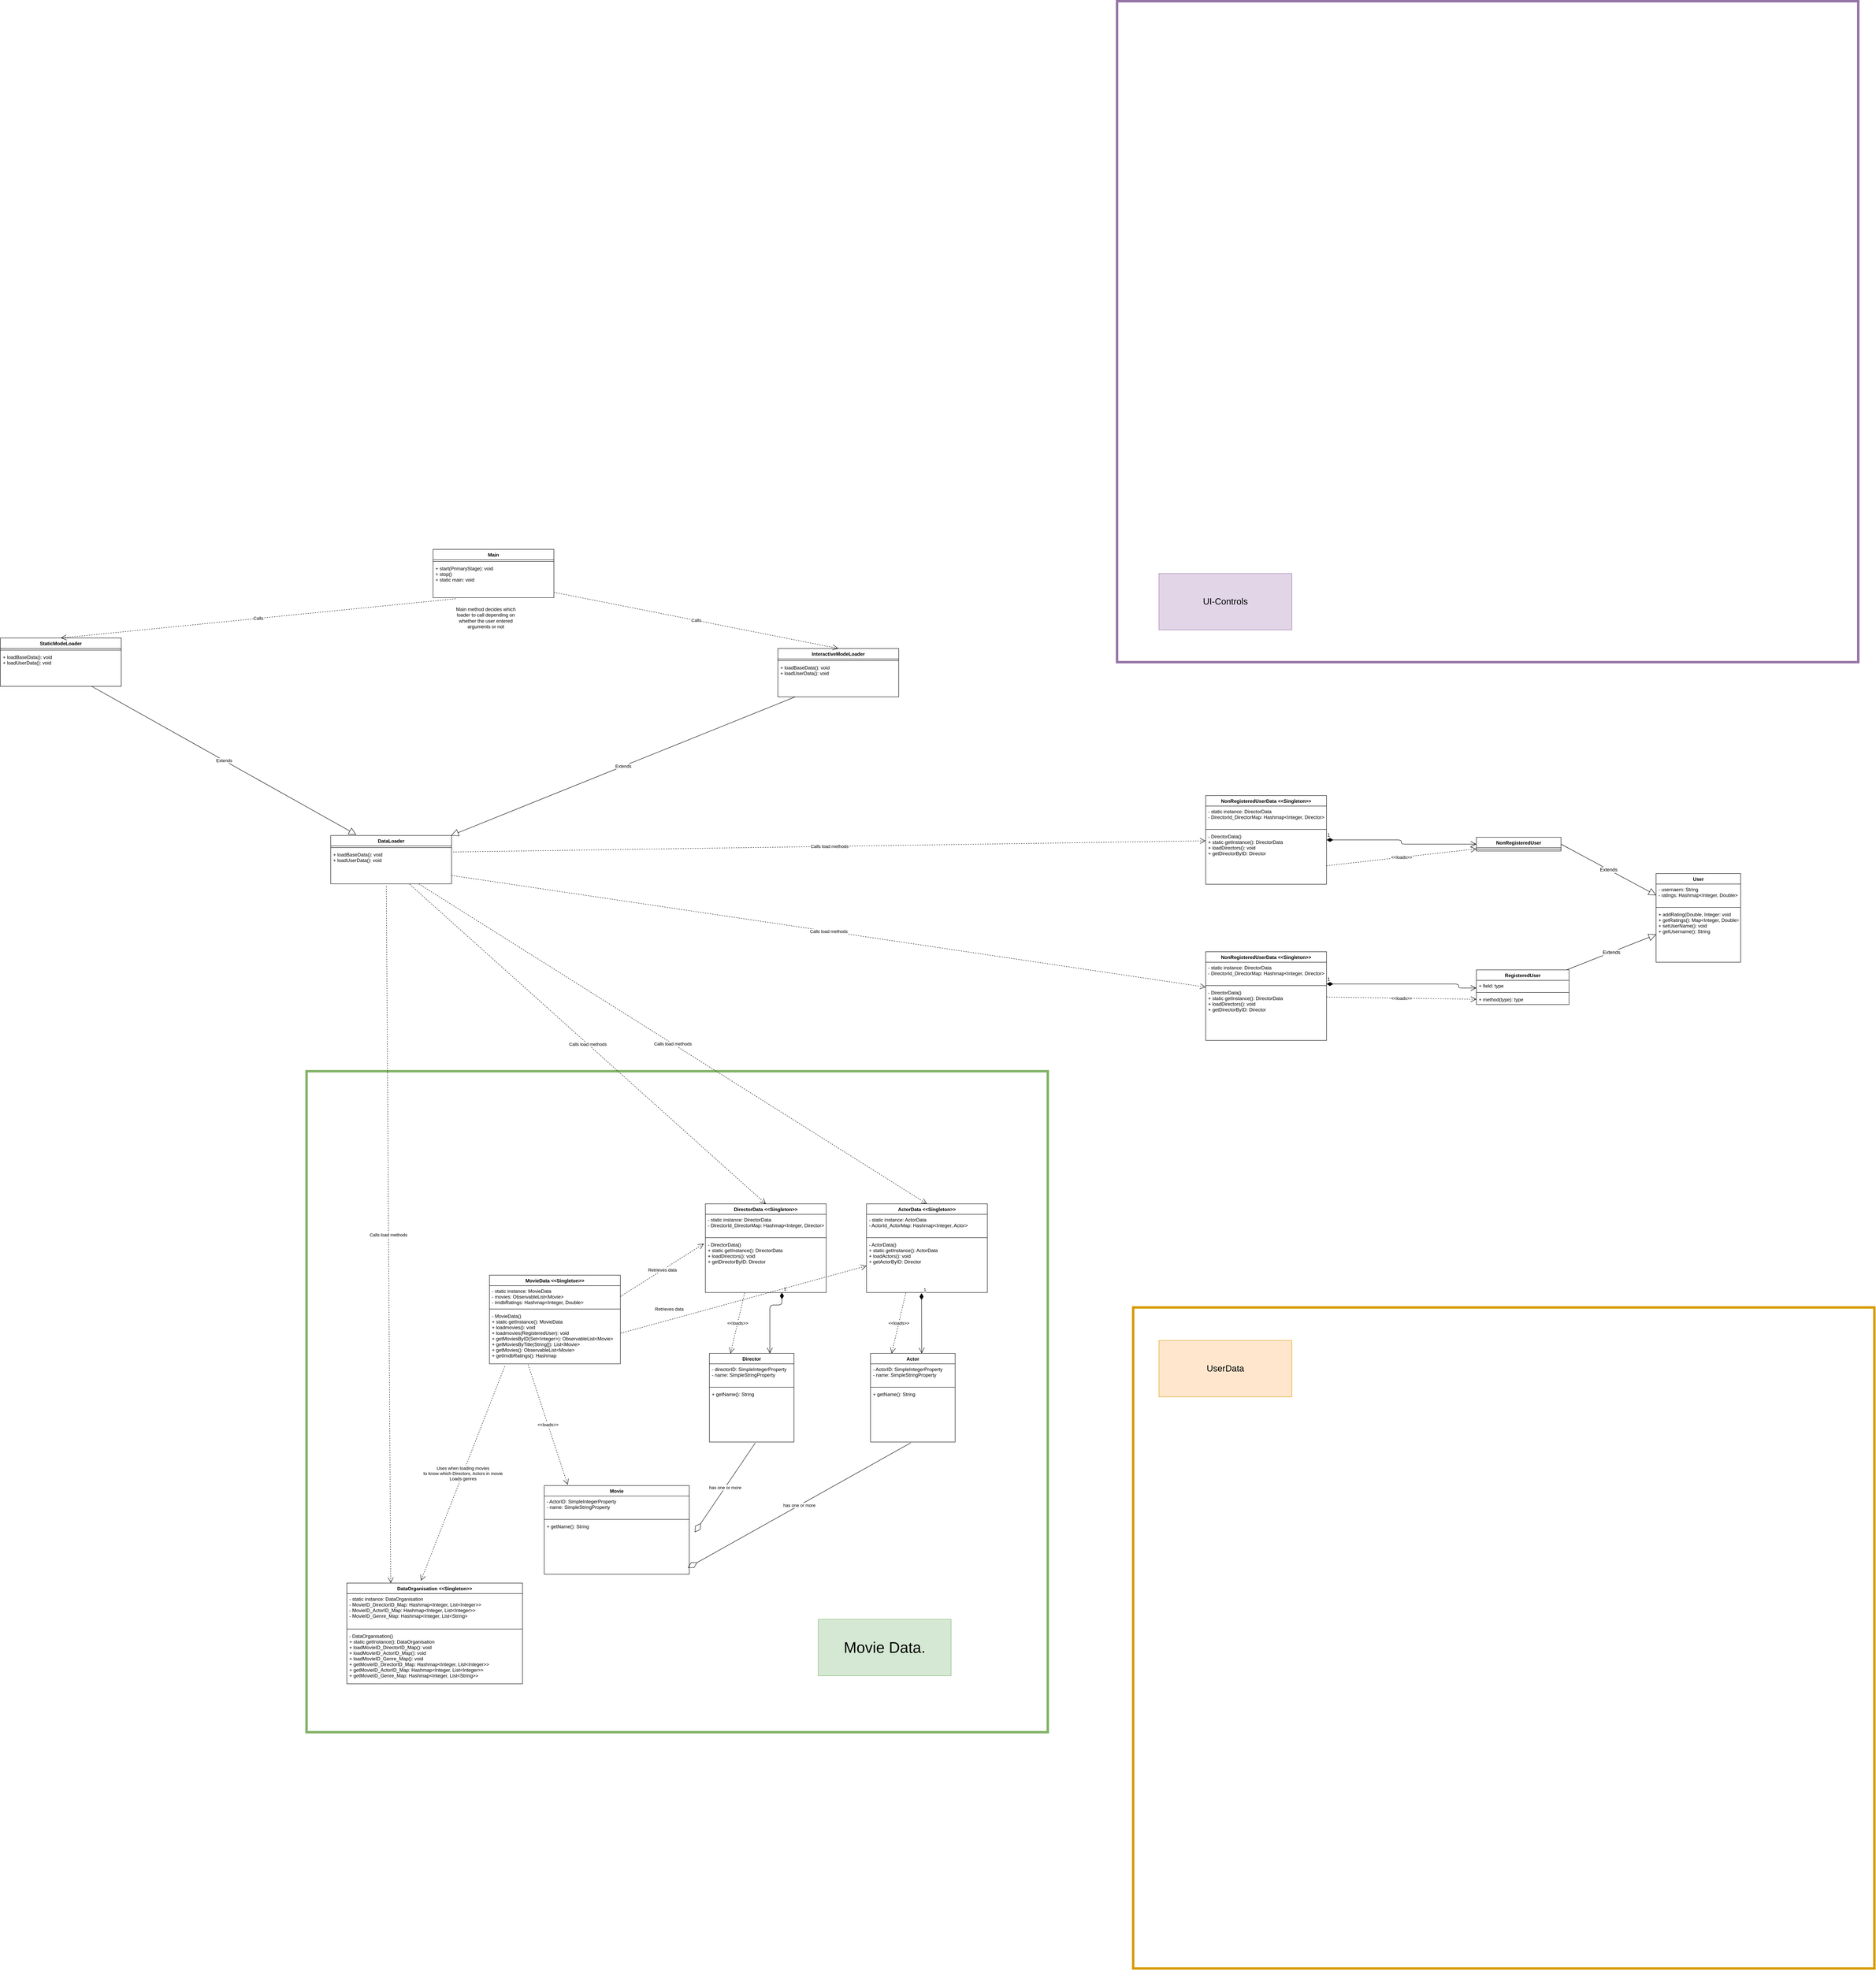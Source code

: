 <mxfile version="10.8.9" type="github"><diagram id="8HhKfUc6ZSLH47v5esoQ" name="Page-1"><mxGraphModel dx="2474" dy="3870" grid="1" gridSize="10" guides="1" tooltips="1" connect="1" arrows="1" fold="1" page="1" pageScale="1" pageWidth="850" pageHeight="1100" math="0" shadow="0"><root><mxCell id="0"/><mxCell id="1" parent="0"/><mxCell id="vW1QG-r1ZSbz3fZCaS7M-74" value="" style="rounded=0;whiteSpace=wrap;html=1;strokeWidth=6;fillColor=none;strokeColor=#d79b00;" vertex="1" parent="1"><mxGeometry x="1272" y="-34" width="1840" height="1640" as="geometry"/></mxCell><mxCell id="vW1QG-r1ZSbz3fZCaS7M-71" value="" style="rounded=0;whiteSpace=wrap;html=1;strokeWidth=6;fillColor=none;strokeColor=#82b366;" vertex="1" parent="1"><mxGeometry x="-780" y="-620" width="1840" height="1640" as="geometry"/></mxCell><mxCell id="vW1QG-r1ZSbz3fZCaS7M-1" value="Director" style="swimlane;fontStyle=1;align=center;verticalAlign=top;childLayout=stackLayout;horizontal=1;startSize=26;horizontalStack=0;resizeParent=1;resizeParentMax=0;resizeLast=0;collapsible=1;marginBottom=0;" vertex="1" parent="1"><mxGeometry x="220" y="80" width="210" height="220" as="geometry"/></mxCell><mxCell id="vW1QG-r1ZSbz3fZCaS7M-2" value="- directorID: SimpleIntegerProperty&#xA;- name: SimpleStringProperty&#xA;" style="text;strokeColor=none;fillColor=none;align=left;verticalAlign=top;spacingLeft=4;spacingRight=4;overflow=hidden;rotatable=0;points=[[0,0.5],[1,0.5]];portConstraint=eastwest;" vertex="1" parent="vW1QG-r1ZSbz3fZCaS7M-1"><mxGeometry y="26" width="210" height="54" as="geometry"/></mxCell><mxCell id="vW1QG-r1ZSbz3fZCaS7M-3" value="" style="line;strokeWidth=1;fillColor=none;align=left;verticalAlign=middle;spacingTop=-1;spacingLeft=3;spacingRight=3;rotatable=0;labelPosition=right;points=[];portConstraint=eastwest;" vertex="1" parent="vW1QG-r1ZSbz3fZCaS7M-1"><mxGeometry y="80" width="210" height="8" as="geometry"/></mxCell><mxCell id="vW1QG-r1ZSbz3fZCaS7M-4" value="+ getName(): String" style="text;strokeColor=none;fillColor=none;align=left;verticalAlign=top;spacingLeft=4;spacingRight=4;overflow=hidden;rotatable=0;points=[[0,0.5],[1,0.5]];portConstraint=eastwest;" vertex="1" parent="vW1QG-r1ZSbz3fZCaS7M-1"><mxGeometry y="88" width="210" height="132" as="geometry"/></mxCell><mxCell id="vW1QG-r1ZSbz3fZCaS7M-5" value="DirectorData &lt;&lt;Singleton&gt;&gt;" style="swimlane;fontStyle=1;align=center;verticalAlign=top;childLayout=stackLayout;horizontal=1;startSize=26;horizontalStack=0;resizeParent=1;resizeParentMax=0;resizeLast=0;collapsible=1;marginBottom=0;" vertex="1" parent="1"><mxGeometry x="210" y="-291" width="300" height="220" as="geometry"/></mxCell><mxCell id="vW1QG-r1ZSbz3fZCaS7M-6" value="- static instance: DirectorData&#xA;- DirectorId_DirectorMap: Hashmap&lt;Integer, Director&gt; &#xA;" style="text;strokeColor=none;fillColor=none;align=left;verticalAlign=top;spacingLeft=4;spacingRight=4;overflow=hidden;rotatable=0;points=[[0,0.5],[1,0.5]];portConstraint=eastwest;fontStyle=0" vertex="1" parent="vW1QG-r1ZSbz3fZCaS7M-5"><mxGeometry y="26" width="300" height="54" as="geometry"/></mxCell><mxCell id="vW1QG-r1ZSbz3fZCaS7M-7" value="" style="line;strokeWidth=1;fillColor=none;align=left;verticalAlign=middle;spacingTop=-1;spacingLeft=3;spacingRight=3;rotatable=0;labelPosition=right;points=[];portConstraint=eastwest;" vertex="1" parent="vW1QG-r1ZSbz3fZCaS7M-5"><mxGeometry y="80" width="300" height="8" as="geometry"/></mxCell><mxCell id="vW1QG-r1ZSbz3fZCaS7M-8" value="- DirectorData()&#xA;+ static getInstance(): DirectorData&#xA;+ loadDirectors(): void&#xA;+ getDirectorByID: Director&#xA;" style="text;strokeColor=none;fillColor=none;align=left;verticalAlign=top;spacingLeft=4;spacingRight=4;overflow=hidden;rotatable=0;points=[[0,0.5],[1,0.5]];portConstraint=eastwest;" vertex="1" parent="vW1QG-r1ZSbz3fZCaS7M-5"><mxGeometry y="88" width="300" height="132" as="geometry"/></mxCell><mxCell id="vW1QG-r1ZSbz3fZCaS7M-11" value="&amp;lt;&amp;lt;loads&amp;gt;&amp;gt;" style="endArrow=open;endSize=12;dashed=1;html=1;exitX=0.325;exitY=1.008;exitDx=0;exitDy=0;entryX=0.25;entryY=0;entryDx=0;entryDy=0;exitPerimeter=0;" edge="1" parent="1" source="vW1QG-r1ZSbz3fZCaS7M-8" target="vW1QG-r1ZSbz3fZCaS7M-1"><mxGeometry width="160" relative="1" as="geometry"><mxPoint x="220" y="270" as="sourcePoint"/><mxPoint x="380" y="270" as="targetPoint"/></mxGeometry></mxCell><mxCell id="vW1QG-r1ZSbz3fZCaS7M-12" value="1" style="endArrow=open;html=1;endSize=12;startArrow=diamondThin;startSize=14;startFill=1;edgeStyle=orthogonalEdgeStyle;align=left;verticalAlign=bottom;entryX=0.605;entryY=0;entryDx=0;entryDy=0;entryPerimeter=0;" edge="1" parent="1" source="vW1QG-r1ZSbz3fZCaS7M-8"><mxGeometry x="-1" y="3" relative="1" as="geometry"><mxPoint x="420" y="-69" as="sourcePoint"/><mxPoint x="370" y="80" as="targetPoint"/><Array as="points"><mxPoint x="400" y="-40"/><mxPoint x="370" y="-40"/></Array></mxGeometry></mxCell><mxCell id="vW1QG-r1ZSbz3fZCaS7M-13" value="Actor" style="swimlane;fontStyle=1;align=center;verticalAlign=top;childLayout=stackLayout;horizontal=1;startSize=26;horizontalStack=0;resizeParent=1;resizeParentMax=0;resizeLast=0;collapsible=1;marginBottom=0;" vertex="1" parent="1"><mxGeometry x="620" y="80" width="210" height="220" as="geometry"/></mxCell><mxCell id="vW1QG-r1ZSbz3fZCaS7M-14" value="- ActorID: SimpleIntegerProperty&#xA;- name: SimpleStringProperty&#xA;" style="text;strokeColor=none;fillColor=none;align=left;verticalAlign=top;spacingLeft=4;spacingRight=4;overflow=hidden;rotatable=0;points=[[0,0.5],[1,0.5]];portConstraint=eastwest;" vertex="1" parent="vW1QG-r1ZSbz3fZCaS7M-13"><mxGeometry y="26" width="210" height="54" as="geometry"/></mxCell><mxCell id="vW1QG-r1ZSbz3fZCaS7M-15" value="" style="line;strokeWidth=1;fillColor=none;align=left;verticalAlign=middle;spacingTop=-1;spacingLeft=3;spacingRight=3;rotatable=0;labelPosition=right;points=[];portConstraint=eastwest;" vertex="1" parent="vW1QG-r1ZSbz3fZCaS7M-13"><mxGeometry y="80" width="210" height="8" as="geometry"/></mxCell><mxCell id="vW1QG-r1ZSbz3fZCaS7M-16" value="+ getName(): String" style="text;strokeColor=none;fillColor=none;align=left;verticalAlign=top;spacingLeft=4;spacingRight=4;overflow=hidden;rotatable=0;points=[[0,0.5],[1,0.5]];portConstraint=eastwest;" vertex="1" parent="vW1QG-r1ZSbz3fZCaS7M-13"><mxGeometry y="88" width="210" height="132" as="geometry"/></mxCell><mxCell id="vW1QG-r1ZSbz3fZCaS7M-17" value="ActorData &lt;&lt;Singleton&gt;&gt;" style="swimlane;fontStyle=1;align=center;verticalAlign=top;childLayout=stackLayout;horizontal=1;startSize=26;horizontalStack=0;resizeParent=1;resizeParentMax=0;resizeLast=0;collapsible=1;marginBottom=0;" vertex="1" parent="1"><mxGeometry x="610" y="-291" width="300" height="220" as="geometry"/></mxCell><mxCell id="vW1QG-r1ZSbz3fZCaS7M-18" value="- static instance: ActorData&#xA;- ActorId_ActorMap: Hashmap&lt;Integer, Actor&gt; &#xA;" style="text;strokeColor=none;fillColor=none;align=left;verticalAlign=top;spacingLeft=4;spacingRight=4;overflow=hidden;rotatable=0;points=[[0,0.5],[1,0.5]];portConstraint=eastwest;fontStyle=0" vertex="1" parent="vW1QG-r1ZSbz3fZCaS7M-17"><mxGeometry y="26" width="300" height="54" as="geometry"/></mxCell><mxCell id="vW1QG-r1ZSbz3fZCaS7M-19" value="" style="line;strokeWidth=1;fillColor=none;align=left;verticalAlign=middle;spacingTop=-1;spacingLeft=3;spacingRight=3;rotatable=0;labelPosition=right;points=[];portConstraint=eastwest;" vertex="1" parent="vW1QG-r1ZSbz3fZCaS7M-17"><mxGeometry y="80" width="300" height="8" as="geometry"/></mxCell><mxCell id="vW1QG-r1ZSbz3fZCaS7M-20" value="- ActorData()&#xA;+ static getInstance(): ActorData&#xA;+ loadActors(): void&#xA;+ getActorByID: Director&#xA;" style="text;strokeColor=none;fillColor=none;align=left;verticalAlign=top;spacingLeft=4;spacingRight=4;overflow=hidden;rotatable=0;points=[[0,0.5],[1,0.5]];portConstraint=eastwest;" vertex="1" parent="vW1QG-r1ZSbz3fZCaS7M-17"><mxGeometry y="88" width="300" height="132" as="geometry"/></mxCell><mxCell id="vW1QG-r1ZSbz3fZCaS7M-21" value="&amp;lt;&amp;lt;loads&amp;gt;&amp;gt;" style="endArrow=open;endSize=12;dashed=1;html=1;exitX=0.325;exitY=1.008;exitDx=0;exitDy=0;entryX=0.25;entryY=0;entryDx=0;entryDy=0;exitPerimeter=0;" edge="1" parent="1" source="vW1QG-r1ZSbz3fZCaS7M-20" target="vW1QG-r1ZSbz3fZCaS7M-13"><mxGeometry width="160" relative="1" as="geometry"><mxPoint x="620" y="270" as="sourcePoint"/><mxPoint x="780" y="270" as="targetPoint"/></mxGeometry></mxCell><mxCell id="vW1QG-r1ZSbz3fZCaS7M-22" value="1" style="endArrow=open;html=1;endSize=12;startArrow=diamondThin;startSize=14;startFill=1;edgeStyle=orthogonalEdgeStyle;align=left;verticalAlign=bottom;entryX=0.605;entryY=0;entryDx=0;entryDy=0;entryPerimeter=0;" edge="1" parent="1" target="vW1QG-r1ZSbz3fZCaS7M-13"><mxGeometry x="-1" y="3" relative="1" as="geometry"><mxPoint x="746.667" y="-69.333" as="sourcePoint"/><mxPoint x="770" y="260" as="targetPoint"/><Array as="points"><mxPoint x="747" y="-40"/><mxPoint x="747" y="-40"/></Array></mxGeometry></mxCell><mxCell id="vW1QG-r1ZSbz3fZCaS7M-23" value="Movie" style="swimlane;fontStyle=1;align=center;verticalAlign=top;childLayout=stackLayout;horizontal=1;startSize=26;horizontalStack=0;resizeParent=1;resizeParentMax=0;resizeLast=0;collapsible=1;marginBottom=0;" vertex="1" parent="1"><mxGeometry x="-190" y="408" width="360" height="220" as="geometry"/></mxCell><mxCell id="vW1QG-r1ZSbz3fZCaS7M-24" value="- ActorID: SimpleIntegerProperty&#xA;- name: SimpleStringProperty&#xA;" style="text;strokeColor=none;fillColor=none;align=left;verticalAlign=top;spacingLeft=4;spacingRight=4;overflow=hidden;rotatable=0;points=[[0,0.5],[1,0.5]];portConstraint=eastwest;" vertex="1" parent="vW1QG-r1ZSbz3fZCaS7M-23"><mxGeometry y="26" width="360" height="54" as="geometry"/></mxCell><mxCell id="vW1QG-r1ZSbz3fZCaS7M-25" value="" style="line;strokeWidth=1;fillColor=none;align=left;verticalAlign=middle;spacingTop=-1;spacingLeft=3;spacingRight=3;rotatable=0;labelPosition=right;points=[];portConstraint=eastwest;" vertex="1" parent="vW1QG-r1ZSbz3fZCaS7M-23"><mxGeometry y="80" width="360" height="8" as="geometry"/></mxCell><mxCell id="vW1QG-r1ZSbz3fZCaS7M-26" value="+ getName(): String" style="text;strokeColor=none;fillColor=none;align=left;verticalAlign=top;spacingLeft=4;spacingRight=4;overflow=hidden;rotatable=0;points=[[0,0.5],[1,0.5]];portConstraint=eastwest;" vertex="1" parent="vW1QG-r1ZSbz3fZCaS7M-23"><mxGeometry y="88" width="360" height="132" as="geometry"/></mxCell><mxCell id="vW1QG-r1ZSbz3fZCaS7M-27" value="MovieData &lt;&lt;Singleton&gt;&gt;" style="swimlane;fontStyle=1;align=center;verticalAlign=top;childLayout=stackLayout;horizontal=1;startSize=26;horizontalStack=0;resizeParent=1;resizeParentMax=0;resizeLast=0;collapsible=1;marginBottom=0;" vertex="1" parent="1"><mxGeometry x="-326" y="-114" width="325" height="220" as="geometry"/></mxCell><mxCell id="vW1QG-r1ZSbz3fZCaS7M-28" value="- static instance: MovieData&#xA;- movies: ObservableList&lt;Movie&gt;&#xA;- imdbRatings: Hashmap&lt;Integer, Double&gt;&#xA;&#xA;" style="text;strokeColor=none;fillColor=none;align=left;verticalAlign=top;spacingLeft=4;spacingRight=4;overflow=hidden;rotatable=0;points=[[0,0.5],[1,0.5]];portConstraint=eastwest;fontStyle=0" vertex="1" parent="vW1QG-r1ZSbz3fZCaS7M-27"><mxGeometry y="26" width="325" height="54" as="geometry"/></mxCell><mxCell id="vW1QG-r1ZSbz3fZCaS7M-29" value="" style="line;strokeWidth=1;fillColor=none;align=left;verticalAlign=middle;spacingTop=-1;spacingLeft=3;spacingRight=3;rotatable=0;labelPosition=right;points=[];portConstraint=eastwest;" vertex="1" parent="vW1QG-r1ZSbz3fZCaS7M-27"><mxGeometry y="80" width="325" height="8" as="geometry"/></mxCell><mxCell id="vW1QG-r1ZSbz3fZCaS7M-30" value="- MovieData()&#xA;+ static getInstance(): MovieData&#xA;+ loadmovies(): void&#xA;+ loadmovies(RegisteredUser): void&#xA;+ getMoviesByID(Set&lt;Integer&gt;): ObservableList&lt;Movie&gt;&#xA;+ getMoviesByTitle(String[]): List&lt;Movie&gt;&#xA;+ getMovies(): ObservableList&lt;Movie&gt;&#xA;+ getImdbRatings(): Hashmap&#xA;&#xA;" style="text;strokeColor=none;fillColor=none;align=left;verticalAlign=top;spacingLeft=4;spacingRight=4;overflow=hidden;rotatable=0;points=[[0,0.5],[1,0.5]];portConstraint=eastwest;" vertex="1" parent="vW1QG-r1ZSbz3fZCaS7M-27"><mxGeometry y="88" width="325" height="132" as="geometry"/></mxCell><mxCell id="vW1QG-r1ZSbz3fZCaS7M-31" value="&amp;lt;&amp;lt;loads&amp;gt;&amp;gt;" style="endArrow=open;endSize=12;dashed=1;html=1;entryX=0.162;entryY=-0.009;entryDx=0;entryDy=0;entryPerimeter=0;exitX=0.295;exitY=1.015;exitDx=0;exitDy=0;exitPerimeter=0;" edge="1" parent="1" source="vW1QG-r1ZSbz3fZCaS7M-30" target="vW1QG-r1ZSbz3fZCaS7M-23"><mxGeometry width="160" relative="1" as="geometry"><mxPoint x="282" y="870" as="sourcePoint"/><mxPoint x="282" y="580" as="targetPoint"/></mxGeometry></mxCell><mxCell id="vW1QG-r1ZSbz3fZCaS7M-33" value="has one or more" style="endArrow=diamondThin;endFill=0;endSize=24;html=1;entryX=1.038;entryY=0.212;entryDx=0;entryDy=0;exitX=0.543;exitY=1.015;exitDx=0;exitDy=0;exitPerimeter=0;entryPerimeter=0;" edge="1" parent="1" source="vW1QG-r1ZSbz3fZCaS7M-4" target="vW1QG-r1ZSbz3fZCaS7M-26"><mxGeometry width="160" relative="1" as="geometry"><mxPoint x="10" y="1120" as="sourcePoint"/><mxPoint x="170" y="1120" as="targetPoint"/></mxGeometry></mxCell><mxCell id="vW1QG-r1ZSbz3fZCaS7M-34" value="has one or more" style="endArrow=diamondThin;endFill=0;endSize=24;html=1;entryX=0.99;entryY=0.879;entryDx=0;entryDy=0;exitX=0.476;exitY=1.015;exitDx=0;exitDy=0;exitPerimeter=0;entryPerimeter=0;" edge="1" parent="1" source="vW1QG-r1ZSbz3fZCaS7M-16" target="vW1QG-r1ZSbz3fZCaS7M-26"><mxGeometry width="160" relative="1" as="geometry"><mxPoint x="335" y="302" as="sourcePoint"/><mxPoint x="483" y="430" as="targetPoint"/></mxGeometry></mxCell><mxCell id="vW1QG-r1ZSbz3fZCaS7M-35" value="DataOrganisation &lt;&lt;Singleton&gt;&gt;" style="swimlane;fontStyle=1;align=center;verticalAlign=top;childLayout=stackLayout;horizontal=1;startSize=26;horizontalStack=0;resizeParent=1;resizeParentMax=0;resizeLast=0;collapsible=1;marginBottom=0;" vertex="1" parent="1"><mxGeometry x="-680" y="650" width="436" height="250" as="geometry"/></mxCell><mxCell id="vW1QG-r1ZSbz3fZCaS7M-36" value="- static instance: DataOrganisation&#xA;- MovieID_DirectorID_Map: Hashmap&lt;Integer, List&lt;Integer&gt;&gt;&#xA;- MovieID_ActorID_Map: Hashmap&lt;Integer, List&lt;Integer&gt;&gt; &#xA;- MovieID_Genre_Map: Hashmap&lt;Integer, List&lt;String&gt; &#xA;" style="text;strokeColor=none;fillColor=none;align=left;verticalAlign=top;spacingLeft=4;spacingRight=4;overflow=hidden;rotatable=0;points=[[0,0.5],[1,0.5]];portConstraint=eastwest;fontStyle=0" vertex="1" parent="vW1QG-r1ZSbz3fZCaS7M-35"><mxGeometry y="26" width="436" height="84" as="geometry"/></mxCell><mxCell id="vW1QG-r1ZSbz3fZCaS7M-37" value="" style="line;strokeWidth=1;fillColor=none;align=left;verticalAlign=middle;spacingTop=-1;spacingLeft=3;spacingRight=3;rotatable=0;labelPosition=right;points=[];portConstraint=eastwest;" vertex="1" parent="vW1QG-r1ZSbz3fZCaS7M-35"><mxGeometry y="110" width="436" height="8" as="geometry"/></mxCell><mxCell id="vW1QG-r1ZSbz3fZCaS7M-38" value="- DataOrganisation()&#xA;+ static getInstance(): DataOrganisation&#xA;+ loadMovieID_DirectorID_Map(): void&#xA;+ loadMovieID_ActorID_Map(): void&#xA;+ loadMovieID_Genre_Map(): void&#xA;+ getMovieID_DirectorID_Map: Hashmap&lt;Integer, List&lt;Integer&gt;&gt;&#xA;+ getMovieID_ActorID_Map: Hashmap&lt;Integer, List&lt;Integer&gt;&gt;&#xA;+ getMovieID_Genre_Map: Hashmap&lt;Integer, List&lt;String&gt;&gt;&#xA;" style="text;strokeColor=none;fillColor=none;align=left;verticalAlign=top;spacingLeft=4;spacingRight=4;overflow=hidden;rotatable=0;points=[[0,0.5],[1,0.5]];portConstraint=eastwest;" vertex="1" parent="vW1QG-r1ZSbz3fZCaS7M-35"><mxGeometry y="118" width="436" height="132" as="geometry"/></mxCell><mxCell id="vW1QG-r1ZSbz3fZCaS7M-39" value="DataLoader" style="swimlane;fontStyle=1;align=center;verticalAlign=top;childLayout=stackLayout;horizontal=1;startSize=26;horizontalStack=0;resizeParent=1;resizeParentMax=0;resizeLast=0;collapsible=1;marginBottom=0;" vertex="1" parent="1"><mxGeometry x="-720" y="-1205" width="300" height="120" as="geometry"/></mxCell><mxCell id="vW1QG-r1ZSbz3fZCaS7M-41" value="" style="line;strokeWidth=1;fillColor=none;align=left;verticalAlign=middle;spacingTop=-1;spacingLeft=3;spacingRight=3;rotatable=0;labelPosition=right;points=[];portConstraint=eastwest;" vertex="1" parent="vW1QG-r1ZSbz3fZCaS7M-39"><mxGeometry y="26" width="300" height="8" as="geometry"/></mxCell><mxCell id="vW1QG-r1ZSbz3fZCaS7M-42" value="+ loadBaseData(): void&#xA;+ loadUserData(): void&#xA;&#xA;" style="text;strokeColor=none;fillColor=none;align=left;verticalAlign=top;spacingLeft=4;spacingRight=4;overflow=hidden;rotatable=0;points=[[0,0.5],[1,0.5]];portConstraint=eastwest;" vertex="1" parent="vW1QG-r1ZSbz3fZCaS7M-39"><mxGeometry y="34" width="300" height="86" as="geometry"/></mxCell><mxCell id="vW1QG-r1ZSbz3fZCaS7M-43" value="&lt;div&gt;Uses when loading movies &lt;br&gt;&lt;/div&gt;&lt;div&gt;to know which Directors, Actors in movie&lt;/div&gt;&lt;div&gt;Loads genres&lt;br&gt;&lt;/div&gt;" style="endArrow=open;endSize=12;dashed=1;html=1;exitX=0.117;exitY=1.045;exitDx=0;exitDy=0;entryX=0.422;entryY=-0.024;entryDx=0;entryDy=0;entryPerimeter=0;exitPerimeter=0;" edge="1" parent="1" source="vW1QG-r1ZSbz3fZCaS7M-30" target="vW1QG-r1ZSbz3fZCaS7M-35"><mxGeometry width="160" relative="1" as="geometry"><mxPoint x="-680" y="1120" as="sourcePoint"/><mxPoint x="-520" y="1120" as="targetPoint"/></mxGeometry></mxCell><mxCell id="vW1QG-r1ZSbz3fZCaS7M-46" value="Retrieves data" style="endArrow=open;endSize=12;dashed=1;html=1;entryX=-0.013;entryY=0.083;entryDx=0;entryDy=0;entryPerimeter=0;exitX=1;exitY=0.5;exitDx=0;exitDy=0;" edge="1" parent="1" source="vW1QG-r1ZSbz3fZCaS7M-28" target="vW1QG-r1ZSbz3fZCaS7M-8"><mxGeometry width="160" relative="1" as="geometry"><mxPoint x="10" y="-36" as="sourcePoint"/><mxPoint x="170" y="-36" as="targetPoint"/></mxGeometry></mxCell><mxCell id="vW1QG-r1ZSbz3fZCaS7M-47" value="Retrieves data" style="endArrow=open;endSize=12;dashed=1;html=1;entryX=0;entryY=0.5;entryDx=0;entryDy=0;" edge="1" parent="1" target="vW1QG-r1ZSbz3fZCaS7M-20"><mxGeometry x="-0.584" y="26" width="160" relative="1" as="geometry"><mxPoint y="30" as="sourcePoint"/><mxPoint x="220" y="-88" as="targetPoint"/><mxPoint as="offset"/></mxGeometry></mxCell><mxCell id="vW1QG-r1ZSbz3fZCaS7M-48" value="Calls load methods" style="endArrow=open;endSize=12;dashed=1;html=1;exitX=0.46;exitY=1.07;exitDx=0;exitDy=0;exitPerimeter=0;entryX=0.25;entryY=0;entryDx=0;entryDy=0;" edge="1" parent="1" source="vW1QG-r1ZSbz3fZCaS7M-42" target="vW1QG-r1ZSbz3fZCaS7M-35"><mxGeometry width="160" relative="1" as="geometry"><mxPoint x="-680" y="920" as="sourcePoint"/><mxPoint x="-540" y="-280" as="targetPoint"/></mxGeometry></mxCell><mxCell id="vW1QG-r1ZSbz3fZCaS7M-49" value="Calls load methods" style="endArrow=open;endSize=12;dashed=1;html=1;exitX=0.653;exitY=1.012;exitDx=0;exitDy=0;exitPerimeter=0;entryX=0.5;entryY=0;entryDx=0;entryDy=0;" edge="1" parent="1" source="vW1QG-r1ZSbz3fZCaS7M-42" target="vW1QG-r1ZSbz3fZCaS7M-5"><mxGeometry width="160" relative="1" as="geometry"><mxPoint x="-462" y="-666" as="sourcePoint"/><mxPoint x="-490" y="650" as="targetPoint"/></mxGeometry></mxCell><mxCell id="vW1QG-r1ZSbz3fZCaS7M-50" value="Calls load methods" style="endArrow=open;endSize=12;dashed=1;html=1;entryX=0.5;entryY=0;entryDx=0;entryDy=0;" edge="1" parent="1" source="vW1QG-r1ZSbz3fZCaS7M-42" target="vW1QG-r1ZSbz3fZCaS7M-17"><mxGeometry width="160" relative="1" as="geometry"><mxPoint x="-460" y="-970" as="sourcePoint"/><mxPoint x="444" y="-366" as="targetPoint"/></mxGeometry></mxCell><mxCell id="vW1QG-r1ZSbz3fZCaS7M-51" value="StaticModeLoader" style="swimlane;fontStyle=1;align=center;verticalAlign=top;childLayout=stackLayout;horizontal=1;startSize=26;horizontalStack=0;resizeParent=1;resizeParentMax=0;resizeLast=0;collapsible=1;marginBottom=0;" vertex="1" parent="1"><mxGeometry x="-1540" y="-1695" width="300" height="120" as="geometry"/></mxCell><mxCell id="vW1QG-r1ZSbz3fZCaS7M-52" value="" style="line;strokeWidth=1;fillColor=none;align=left;verticalAlign=middle;spacingTop=-1;spacingLeft=3;spacingRight=3;rotatable=0;labelPosition=right;points=[];portConstraint=eastwest;" vertex="1" parent="vW1QG-r1ZSbz3fZCaS7M-51"><mxGeometry y="26" width="300" height="8" as="geometry"/></mxCell><mxCell id="vW1QG-r1ZSbz3fZCaS7M-53" value="+ loadBaseData(): void&#xA;+ loadUserData(): void&#xA;&#xA;" style="text;strokeColor=none;fillColor=none;align=left;verticalAlign=top;spacingLeft=4;spacingRight=4;overflow=hidden;rotatable=0;points=[[0,0.5],[1,0.5]];portConstraint=eastwest;" vertex="1" parent="vW1QG-r1ZSbz3fZCaS7M-51"><mxGeometry y="34" width="300" height="86" as="geometry"/></mxCell><mxCell id="vW1QG-r1ZSbz3fZCaS7M-54" value="InteractiveModeLoader" style="swimlane;fontStyle=1;align=center;verticalAlign=top;childLayout=stackLayout;horizontal=1;startSize=26;horizontalStack=0;resizeParent=1;resizeParentMax=0;resizeLast=0;collapsible=1;marginBottom=0;" vertex="1" parent="1"><mxGeometry x="390" y="-1669" width="300" height="120" as="geometry"/></mxCell><mxCell id="vW1QG-r1ZSbz3fZCaS7M-55" value="" style="line;strokeWidth=1;fillColor=none;align=left;verticalAlign=middle;spacingTop=-1;spacingLeft=3;spacingRight=3;rotatable=0;labelPosition=right;points=[];portConstraint=eastwest;" vertex="1" parent="vW1QG-r1ZSbz3fZCaS7M-54"><mxGeometry y="26" width="300" height="8" as="geometry"/></mxCell><mxCell id="vW1QG-r1ZSbz3fZCaS7M-56" value="+ loadBaseData(): void&#xA;+ loadUserData(): void&#xA;&#xA;" style="text;strokeColor=none;fillColor=none;align=left;verticalAlign=top;spacingLeft=4;spacingRight=4;overflow=hidden;rotatable=0;points=[[0,0.5],[1,0.5]];portConstraint=eastwest;" vertex="1" parent="vW1QG-r1ZSbz3fZCaS7M-54"><mxGeometry y="34" width="300" height="86" as="geometry"/></mxCell><mxCell id="vW1QG-r1ZSbz3fZCaS7M-57" value="Extends" style="endArrow=block;endSize=16;endFill=0;html=1;entryX=0.211;entryY=-0.017;entryDx=0;entryDy=0;entryPerimeter=0;" edge="1" parent="1" source="vW1QG-r1ZSbz3fZCaS7M-53" target="vW1QG-r1ZSbz3fZCaS7M-39"><mxGeometry width="160" relative="1" as="geometry"><mxPoint x="-730" y="-345" as="sourcePoint"/><mxPoint x="-430" y="-1275" as="targetPoint"/></mxGeometry></mxCell><mxCell id="vW1QG-r1ZSbz3fZCaS7M-59" value="Extends" style="endArrow=block;endSize=16;endFill=0;html=1;" edge="1" parent="1" source="vW1QG-r1ZSbz3fZCaS7M-56" target="vW1QG-r1ZSbz3fZCaS7M-39"><mxGeometry width="160" relative="1" as="geometry"><mxPoint x="-230" y="-1355" as="sourcePoint"/><mxPoint x="-298" y="-1211" as="targetPoint"/></mxGeometry></mxCell><mxCell id="vW1QG-r1ZSbz3fZCaS7M-60" value="Main" style="swimlane;fontStyle=1;align=center;verticalAlign=top;childLayout=stackLayout;horizontal=1;startSize=26;horizontalStack=0;resizeParent=1;resizeParentMax=0;resizeLast=0;collapsible=1;marginBottom=0;" vertex="1" parent="1"><mxGeometry x="-466" y="-1915" width="300" height="120" as="geometry"/></mxCell><mxCell id="vW1QG-r1ZSbz3fZCaS7M-61" value="" style="line;strokeWidth=1;fillColor=none;align=left;verticalAlign=middle;spacingTop=-1;spacingLeft=3;spacingRight=3;rotatable=0;labelPosition=right;points=[];portConstraint=eastwest;" vertex="1" parent="vW1QG-r1ZSbz3fZCaS7M-60"><mxGeometry y="26" width="300" height="8" as="geometry"/></mxCell><mxCell id="vW1QG-r1ZSbz3fZCaS7M-62" value="+ start(PrimaryStage): void&#xA;+ stop()&#xA;+ static main: void&#xA;" style="text;strokeColor=none;fillColor=none;align=left;verticalAlign=top;spacingLeft=4;spacingRight=4;overflow=hidden;rotatable=0;points=[[0,0.5],[1,0.5]];portConstraint=eastwest;" vertex="1" parent="vW1QG-r1ZSbz3fZCaS7M-60"><mxGeometry y="34" width="300" height="86" as="geometry"/></mxCell><mxCell id="vW1QG-r1ZSbz3fZCaS7M-66" value="Calls" style="endArrow=open;endSize=12;dashed=1;html=1;exitX=0.187;exitY=1.031;exitDx=0;exitDy=0;exitPerimeter=0;entryX=0.5;entryY=0;entryDx=0;entryDy=0;" edge="1" parent="1" source="vW1QG-r1ZSbz3fZCaS7M-62" target="vW1QG-r1ZSbz3fZCaS7M-51"><mxGeometry width="160" relative="1" as="geometry"><mxPoint x="-390" y="-1715" as="sourcePoint"/><mxPoint x="-230" y="-1715" as="targetPoint"/></mxGeometry></mxCell><mxCell id="vW1QG-r1ZSbz3fZCaS7M-67" value="Calls" style="endArrow=open;endSize=12;dashed=1;html=1;entryX=0.5;entryY=0;entryDx=0;entryDy=0;" edge="1" parent="1" source="vW1QG-r1ZSbz3fZCaS7M-62" target="vW1QG-r1ZSbz3fZCaS7M-54"><mxGeometry width="160" relative="1" as="geometry"><mxPoint x="-143.5" y="-1780.833" as="sourcePoint"/><mxPoint x="-263.5" y="-1463.5" as="targetPoint"/></mxGeometry></mxCell><mxCell id="vW1QG-r1ZSbz3fZCaS7M-69" value="Main method decides which loader to call depending on whether the user entered arguments or not" style="text;html=1;strokeColor=none;fillColor=none;align=center;verticalAlign=middle;whiteSpace=wrap;rounded=0;" vertex="1" parent="1"><mxGeometry x="-420" y="-1755" width="170" height="20" as="geometry"/></mxCell><mxCell id="vW1QG-r1ZSbz3fZCaS7M-73" value="&lt;div style=&quot;font-size: 38px&quot;&gt;Movie Data.&lt;/div&gt;" style="text;html=1;strokeColor=#82b366;fillColor=#d5e8d4;align=center;verticalAlign=middle;whiteSpace=wrap;rounded=0;fontSize=22;" vertex="1" parent="1"><mxGeometry x="490" y="740" width="330" height="140" as="geometry"/></mxCell><mxCell id="vW1QG-r1ZSbz3fZCaS7M-75" value="UserData" style="text;html=1;strokeColor=#d79b00;fillColor=#ffe6cc;align=center;verticalAlign=middle;whiteSpace=wrap;rounded=0;fontSize=22;" vertex="1" parent="1"><mxGeometry x="1336" y="48" width="330" height="140" as="geometry"/></mxCell><mxCell id="vW1QG-r1ZSbz3fZCaS7M-76" value="" style="rounded=0;whiteSpace=wrap;html=1;strokeWidth=6;fillColor=none;strokeColor=#9673a6;" vertex="1" parent="1"><mxGeometry x="1232" y="-3275" width="1840" height="1640" as="geometry"/></mxCell><mxCell id="vW1QG-r1ZSbz3fZCaS7M-77" value="UI-Controls" style="text;html=1;strokeColor=#9673a6;fillColor=#e1d5e7;align=center;verticalAlign=middle;whiteSpace=wrap;rounded=0;fontSize=22;" vertex="1" parent="1"><mxGeometry x="1336" y="-1855" width="330" height="140" as="geometry"/></mxCell><mxCell id="vW1QG-r1ZSbz3fZCaS7M-78" value="NonRegisteredUser" style="swimlane;fontStyle=1;align=center;verticalAlign=top;childLayout=stackLayout;horizontal=1;startSize=26;horizontalStack=0;resizeParent=1;resizeParentMax=0;resizeLast=0;collapsible=1;marginBottom=0;" vertex="1" parent="1"><mxGeometry x="2124" y="-1200.5" width="210" height="34" as="geometry"/></mxCell><mxCell id="vW1QG-r1ZSbz3fZCaS7M-80" value="" style="line;strokeWidth=1;fillColor=none;align=left;verticalAlign=middle;spacingTop=-1;spacingLeft=3;spacingRight=3;rotatable=0;labelPosition=right;points=[];portConstraint=eastwest;" vertex="1" parent="vW1QG-r1ZSbz3fZCaS7M-78"><mxGeometry y="26" width="210" height="8" as="geometry"/></mxCell><mxCell id="vW1QG-r1ZSbz3fZCaS7M-82" value="NonRegisteredUserData &lt;&lt;Singleton&gt;&gt;" style="swimlane;fontStyle=1;align=center;verticalAlign=top;childLayout=stackLayout;horizontal=1;startSize=26;horizontalStack=0;resizeParent=1;resizeParentMax=0;resizeLast=0;collapsible=1;marginBottom=0;" vertex="1" parent="1"><mxGeometry x="1452" y="-1304" width="300" height="220" as="geometry"/></mxCell><mxCell id="vW1QG-r1ZSbz3fZCaS7M-83" value="- static instance: DirectorData&#xA;- DirectorId_DirectorMap: Hashmap&lt;Integer, Director&gt; &#xA;" style="text;strokeColor=none;fillColor=none;align=left;verticalAlign=top;spacingLeft=4;spacingRight=4;overflow=hidden;rotatable=0;points=[[0,0.5],[1,0.5]];portConstraint=eastwest;fontStyle=0" vertex="1" parent="vW1QG-r1ZSbz3fZCaS7M-82"><mxGeometry y="26" width="300" height="54" as="geometry"/></mxCell><mxCell id="vW1QG-r1ZSbz3fZCaS7M-84" value="" style="line;strokeWidth=1;fillColor=none;align=left;verticalAlign=middle;spacingTop=-1;spacingLeft=3;spacingRight=3;rotatable=0;labelPosition=right;points=[];portConstraint=eastwest;" vertex="1" parent="vW1QG-r1ZSbz3fZCaS7M-82"><mxGeometry y="80" width="300" height="8" as="geometry"/></mxCell><mxCell id="vW1QG-r1ZSbz3fZCaS7M-85" value="- DirectorData()&#xA;+ static getInstance(): DirectorData&#xA;+ loadDirectors(): void&#xA;+ getDirectorByID: Director&#xA;" style="text;strokeColor=none;fillColor=none;align=left;verticalAlign=top;spacingLeft=4;spacingRight=4;overflow=hidden;rotatable=0;points=[[0,0.5],[1,0.5]];portConstraint=eastwest;" vertex="1" parent="vW1QG-r1ZSbz3fZCaS7M-82"><mxGeometry y="88" width="300" height="132" as="geometry"/></mxCell><mxCell id="vW1QG-r1ZSbz3fZCaS7M-86" value="&amp;lt;&amp;lt;loads&amp;gt;&amp;gt;" style="endArrow=open;endSize=12;dashed=1;html=1;exitX=1;exitY=0.652;exitDx=0;exitDy=0;exitPerimeter=0;" edge="1" parent="1" source="vW1QG-r1ZSbz3fZCaS7M-85" target="vW1QG-r1ZSbz3fZCaS7M-78"><mxGeometry width="160" relative="1" as="geometry"><mxPoint x="2932" y="-402" as="sourcePoint"/><mxPoint x="2597" y="-845.5" as="targetPoint"/></mxGeometry></mxCell><mxCell id="vW1QG-r1ZSbz3fZCaS7M-90" value="User" style="swimlane;fontStyle=1;align=center;verticalAlign=top;childLayout=stackLayout;horizontal=1;startSize=26;horizontalStack=0;resizeParent=1;resizeParentMax=0;resizeLast=0;collapsible=1;marginBottom=0;" vertex="1" parent="1"><mxGeometry x="2570" y="-1110.5" width="210" height="220" as="geometry"/></mxCell><mxCell id="vW1QG-r1ZSbz3fZCaS7M-91" value="- usernaem: String&#xA;- ratings: Hashmap&lt;Integer, Double&gt;&#xA;&#xA;" style="text;strokeColor=none;fillColor=none;align=left;verticalAlign=top;spacingLeft=4;spacingRight=4;overflow=hidden;rotatable=0;points=[[0,0.5],[1,0.5]];portConstraint=eastwest;" vertex="1" parent="vW1QG-r1ZSbz3fZCaS7M-90"><mxGeometry y="26" width="210" height="54" as="geometry"/></mxCell><mxCell id="vW1QG-r1ZSbz3fZCaS7M-92" value="" style="line;strokeWidth=1;fillColor=none;align=left;verticalAlign=middle;spacingTop=-1;spacingLeft=3;spacingRight=3;rotatable=0;labelPosition=right;points=[];portConstraint=eastwest;" vertex="1" parent="vW1QG-r1ZSbz3fZCaS7M-90"><mxGeometry y="80" width="210" height="8" as="geometry"/></mxCell><mxCell id="vW1QG-r1ZSbz3fZCaS7M-93" value="+ addRating(Double, Integer: void&#xA;+ getRatings(): Map&lt;Integer, Double&gt;&#xA;+ setUserName(): void&#xA;+ getUsername(): String&#xA;" style="text;strokeColor=none;fillColor=none;align=left;verticalAlign=top;spacingLeft=4;spacingRight=4;overflow=hidden;rotatable=0;points=[[0,0.5],[1,0.5]];portConstraint=eastwest;" vertex="1" parent="vW1QG-r1ZSbz3fZCaS7M-90"><mxGeometry y="88" width="210" height="132" as="geometry"/></mxCell><mxCell id="vW1QG-r1ZSbz3fZCaS7M-96" value="Extends" style="endArrow=block;endSize=16;endFill=0;html=1;fontSize=12;exitX=1;exitY=0.5;exitDx=0;exitDy=0;" edge="1" parent="1" source="vW1QG-r1ZSbz3fZCaS7M-78" target="vW1QG-r1ZSbz3fZCaS7M-90"><mxGeometry width="160" relative="1" as="geometry"><mxPoint x="2400" y="-1200" as="sourcePoint"/><mxPoint x="2424" y="-1069.796" as="targetPoint"/></mxGeometry></mxCell><mxCell id="vW1QG-r1ZSbz3fZCaS7M-99" value="NonRegisteredUserData &lt;&lt;Singleton&gt;&gt;" style="swimlane;fontStyle=1;align=center;verticalAlign=top;childLayout=stackLayout;horizontal=1;startSize=26;horizontalStack=0;resizeParent=1;resizeParentMax=0;resizeLast=0;collapsible=1;marginBottom=0;" vertex="1" parent="1"><mxGeometry x="1452" y="-916.5" width="300" height="220" as="geometry"/></mxCell><mxCell id="vW1QG-r1ZSbz3fZCaS7M-100" value="- static instance: DirectorData&#xA;- DirectorId_DirectorMap: Hashmap&lt;Integer, Director&gt; &#xA;" style="text;strokeColor=none;fillColor=none;align=left;verticalAlign=top;spacingLeft=4;spacingRight=4;overflow=hidden;rotatable=0;points=[[0,0.5],[1,0.5]];portConstraint=eastwest;fontStyle=0" vertex="1" parent="vW1QG-r1ZSbz3fZCaS7M-99"><mxGeometry y="26" width="300" height="54" as="geometry"/></mxCell><mxCell id="vW1QG-r1ZSbz3fZCaS7M-101" value="" style="line;strokeWidth=1;fillColor=none;align=left;verticalAlign=middle;spacingTop=-1;spacingLeft=3;spacingRight=3;rotatable=0;labelPosition=right;points=[];portConstraint=eastwest;" vertex="1" parent="vW1QG-r1ZSbz3fZCaS7M-99"><mxGeometry y="80" width="300" height="8" as="geometry"/></mxCell><mxCell id="vW1QG-r1ZSbz3fZCaS7M-102" value="- DirectorData()&#xA;+ static getInstance(): DirectorData&#xA;+ loadDirectors(): void&#xA;+ getDirectorByID: Director&#xA;" style="text;strokeColor=none;fillColor=none;align=left;verticalAlign=top;spacingLeft=4;spacingRight=4;overflow=hidden;rotatable=0;points=[[0,0.5],[1,0.5]];portConstraint=eastwest;" vertex="1" parent="vW1QG-r1ZSbz3fZCaS7M-99"><mxGeometry y="88" width="300" height="132" as="geometry"/></mxCell><mxCell id="vW1QG-r1ZSbz3fZCaS7M-103" value="&amp;lt;&amp;lt;loads&amp;gt;&amp;gt;" style="endArrow=open;endSize=12;dashed=1;html=1;entryX=0;entryY=0.5;entryDx=0;entryDy=0;" edge="1" parent="1" source="vW1QG-r1ZSbz3fZCaS7M-99" target="vW1QG-r1ZSbz3fZCaS7M-108"><mxGeometry width="160" relative="1" as="geometry"><mxPoint x="2932" y="-14.5" as="sourcePoint"/><mxPoint x="2652" y="-495.5" as="targetPoint"/></mxGeometry></mxCell><mxCell id="vW1QG-r1ZSbz3fZCaS7M-105" value="RegisteredUser" style="swimlane;fontStyle=1;align=center;verticalAlign=top;childLayout=stackLayout;horizontal=1;startSize=26;horizontalStack=0;resizeParent=1;resizeParentMax=0;resizeLast=0;collapsible=1;marginBottom=0;strokeWidth=1;fillColor=none;fontSize=12;" vertex="1" parent="1"><mxGeometry x="2124" y="-871.5" width="230" height="86" as="geometry"/></mxCell><mxCell id="vW1QG-r1ZSbz3fZCaS7M-106" value="+ field: type" style="text;strokeColor=none;fillColor=none;align=left;verticalAlign=top;spacingLeft=4;spacingRight=4;overflow=hidden;rotatable=0;points=[[0,0.5],[1,0.5]];portConstraint=eastwest;" vertex="1" parent="vW1QG-r1ZSbz3fZCaS7M-105"><mxGeometry y="26" width="230" height="26" as="geometry"/></mxCell><mxCell id="vW1QG-r1ZSbz3fZCaS7M-107" value="" style="line;strokeWidth=1;fillColor=none;align=left;verticalAlign=middle;spacingTop=-1;spacingLeft=3;spacingRight=3;rotatable=0;labelPosition=right;points=[];portConstraint=eastwest;" vertex="1" parent="vW1QG-r1ZSbz3fZCaS7M-105"><mxGeometry y="52" width="230" height="8" as="geometry"/></mxCell><mxCell id="vW1QG-r1ZSbz3fZCaS7M-108" value="+ method(type): type" style="text;strokeColor=none;fillColor=none;align=left;verticalAlign=top;spacingLeft=4;spacingRight=4;overflow=hidden;rotatable=0;points=[[0,0.5],[1,0.5]];portConstraint=eastwest;" vertex="1" parent="vW1QG-r1ZSbz3fZCaS7M-105"><mxGeometry y="60" width="230" height="26" as="geometry"/></mxCell><mxCell id="vW1QG-r1ZSbz3fZCaS7M-111" value="Extends" style="endArrow=block;endSize=16;endFill=0;html=1;fontSize=12;" edge="1" parent="1" source="vW1QG-r1ZSbz3fZCaS7M-105" target="vW1QG-r1ZSbz3fZCaS7M-90"><mxGeometry width="160" relative="1" as="geometry"><mxPoint x="2134.667" y="-1173.167" as="sourcePoint"/><mxPoint x="2424" y="-972.833" as="targetPoint"/></mxGeometry></mxCell><mxCell id="vW1QG-r1ZSbz3fZCaS7M-112" value="Calls load methods" style="endArrow=open;endSize=12;dashed=1;html=1;exitX=1.013;exitY=0.081;exitDx=0;exitDy=0;exitPerimeter=0;" edge="1" parent="1" source="vW1QG-r1ZSbz3fZCaS7M-42" target="vW1QG-r1ZSbz3fZCaS7M-82"><mxGeometry width="160" relative="1" as="geometry"><mxPoint x="-410.591" y="-1203" as="sourcePoint"/><mxPoint x="1350" y="-1270" as="targetPoint"/></mxGeometry></mxCell><mxCell id="vW1QG-r1ZSbz3fZCaS7M-113" value="Calls load methods" style="endArrow=open;endSize=12;dashed=1;html=1;" edge="1" parent="1" source="vW1QG-r1ZSbz3fZCaS7M-42" target="vW1QG-r1ZSbz3fZCaS7M-99"><mxGeometry width="160" relative="1" as="geometry"><mxPoint x="-395" y="-1033" as="sourcePoint"/><mxPoint x="1350" y="-800" as="targetPoint"/></mxGeometry></mxCell><mxCell id="vW1QG-r1ZSbz3fZCaS7M-114" value="1" style="endArrow=open;html=1;endSize=12;startArrow=diamondThin;startSize=14;startFill=1;edgeStyle=orthogonalEdgeStyle;align=left;verticalAlign=bottom;fontSize=12;" edge="1" parent="1" source="vW1QG-r1ZSbz3fZCaS7M-82" target="vW1QG-r1ZSbz3fZCaS7M-78"><mxGeometry x="-1" y="3" relative="1" as="geometry"><mxPoint x="1830" y="-1184.5" as="sourcePoint"/><mxPoint x="1990" y="-1184.5" as="targetPoint"/></mxGeometry></mxCell><mxCell id="vW1QG-r1ZSbz3fZCaS7M-115" value="1" style="endArrow=open;html=1;endSize=12;startArrow=diamondThin;startSize=14;startFill=1;edgeStyle=orthogonalEdgeStyle;align=left;verticalAlign=bottom;fontSize=12;" edge="1" parent="1"><mxGeometry x="-1" y="3" relative="1" as="geometry"><mxPoint x="1752" y="-836.5" as="sourcePoint"/><mxPoint x="2124" y="-826.5" as="targetPoint"/><Array as="points"><mxPoint x="2080" y="-836"/><mxPoint x="2080" y="-826"/></Array></mxGeometry></mxCell></root></mxGraphModel></diagram></mxfile>